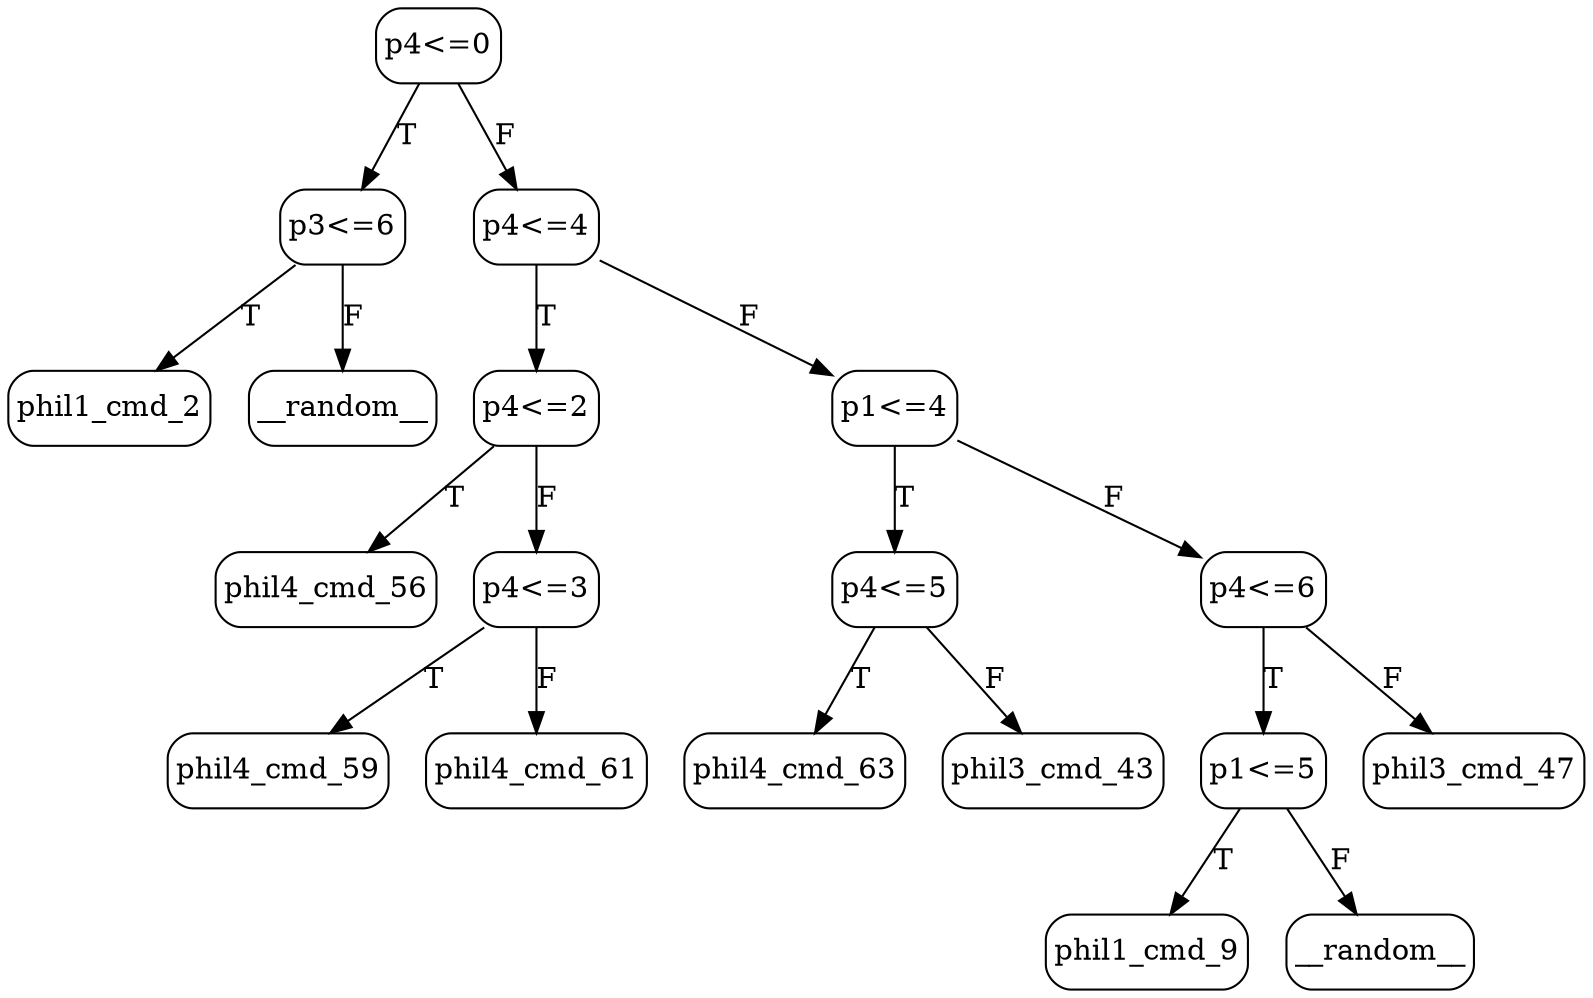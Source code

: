 // decision tree
digraph {
	4 [label=phil1_cmd_2 margin="0.05,0.05" shape=box style=rounded]
	7 [label=__random__ margin="0.05,0.05" shape=box style=rounded]
	1 [label="p3<=6" margin="0.05,0.05" shape=box style=rounded]
	1 -> 4 [label=T]
	1 -> 7 [label=F]
	34 [label=phil4_cmd_56 margin="0.05,0.05" shape=box style=rounded]
	43 [label=phil4_cmd_59 margin="0.05,0.05" shape=box style=rounded]
	44 [label=phil4_cmd_61 margin="0.05,0.05" shape=box style=rounded]
	41 [label="p4<=3" margin="0.05,0.05" shape=box style=rounded]
	41 -> 43 [label=T]
	41 -> 44 [label=F]
	33 [label="p4<=2" margin="0.05,0.05" shape=box style=rounded]
	33 -> 34 [label=T]
	33 -> 41 [label=F]
	50 [label=phil4_cmd_63 margin="0.05,0.05" shape=box style=rounded]
	53 [label=phil3_cmd_43 margin="0.05,0.05" shape=box style=rounded]
	49 [label="p4<=5" margin="0.05,0.05" shape=box style=rounded]
	49 -> 50 [label=T]
	49 -> 53 [label=F]
	58 [label=phil1_cmd_9 margin="0.05,0.05" shape=box style=rounded]
	59 [label=__random__ margin="0.05,0.05" shape=box style=rounded]
	57 [label="p1<=5" margin="0.05,0.05" shape=box style=rounded]
	57 -> 58 [label=T]
	57 -> 59 [label=F]
	60 [label=phil3_cmd_47 margin="0.05,0.05" shape=box style=rounded]
	56 [label="p4<=6" margin="0.05,0.05" shape=box style=rounded]
	56 -> 57 [label=T]
	56 -> 60 [label=F]
	48 [label="p1<=4" margin="0.05,0.05" shape=box style=rounded]
	48 -> 49 [label=T]
	48 -> 56 [label=F]
	32 [label="p4<=4" margin="0.05,0.05" shape=box style=rounded]
	32 -> 33 [label=T]
	32 -> 48 [label=F]
	0 [label="p4<=0" margin="0.05,0.05" shape=box style=rounded]
	0 -> 1 [label=T]
	0 -> 32 [label=F]
}
